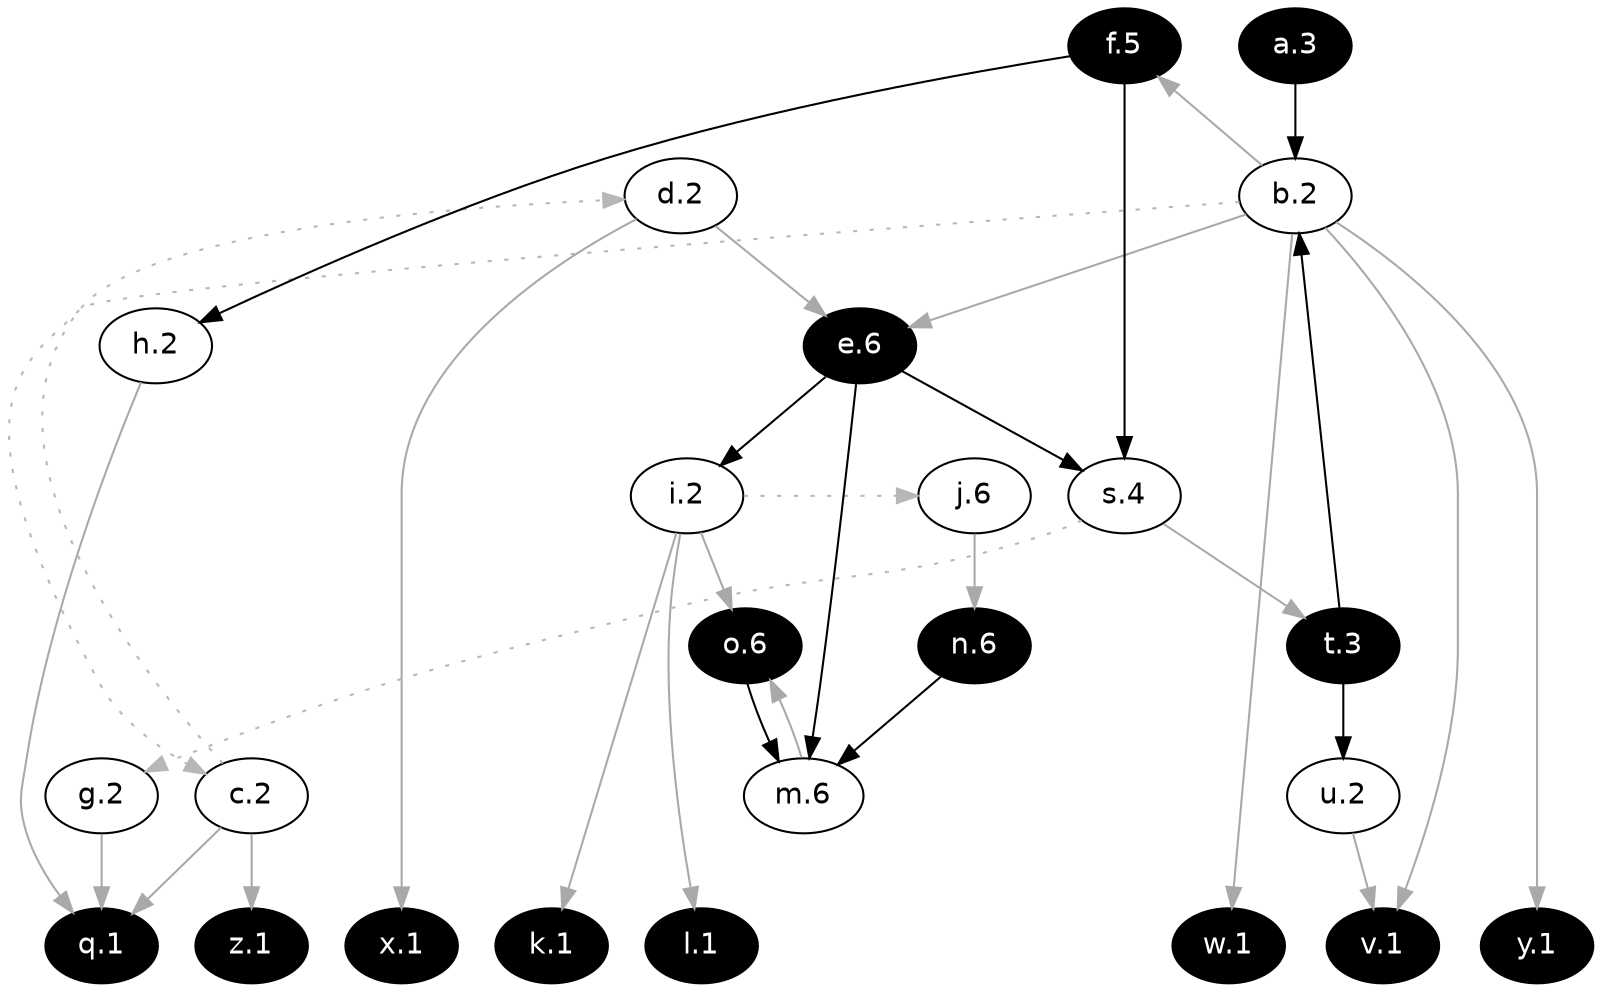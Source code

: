 digraph G {
  rankdir="TB"
  node [shape=oval style=filled fontname=Helvetica fontsize=14]
  node [fillcolor="#ffffff" fontcolor="#000000"] 
       b[label="b.2"] 
       c[label="c.2"] 
       d[label="d.2"] 
       s[label="s.4"] 
       g[label="g.2"] 
       h[label="h.2"] 
       i[label="i.2"] 
       j[label="j.6"] 
       m[label="m.6"] 
       u[label="u.2"]
  node [fillcolor="#000000" fontcolor="#ffffff"] 
       a[label="a.3"] 
       t[label="t.3"] 
       e[label="e.6"] 
       f[label="f.5"] 
       k[label="k.1"] 
       l[label="l.1"] 
       o[label="o.6"] 
       n[label="n.6"] 
       q[label="q.1"] 
       v[label="v.1"] 
       w[label="w.1"] 
       x[label="x.1"] 
       y[label="y.1"] 
       z[label="z.1"]
  edge [dir=forward color="#000000" style="solid"]
        "a" -> "b" 
        "t" -> "b" 
        "f" -> "h" 
        "e" -> "i" 
        "e" -> "m" 
        "o" -> "m" 
        "n" -> "m" 
        "e" -> "s" 
        "f" -> "s" 
        "t" -> "u" 
  edge [dir=forward color="#A9A9A9" style="solid"]
        "b" -> "e" 
        "d" -> "e" 
        "b" -> "f" 
        "i" -> "k" 
        "i" -> "l" 
        "j" -> "n" 
        "i" -> "o" 
        "m" -> "o" 
        "g" -> "q" 
        "h" -> "q" 
        "c" -> "q" 
        "s" -> "t" 
        "b" -> "v" 
        "u" -> "v" 
        "b" -> "w" 
        "d" -> "x" 
        "b" -> "y" 
        "c" -> "z" 
  edge [dir=forward color="#b7b7b7" style="dotted" constraint=false]
        "b" -> "c" 
        "c" -> "d" 
        "s" -> "g" 
        "i" -> "j" 

  {rank = max k l q v w x y z}
  {rank = min f}
}